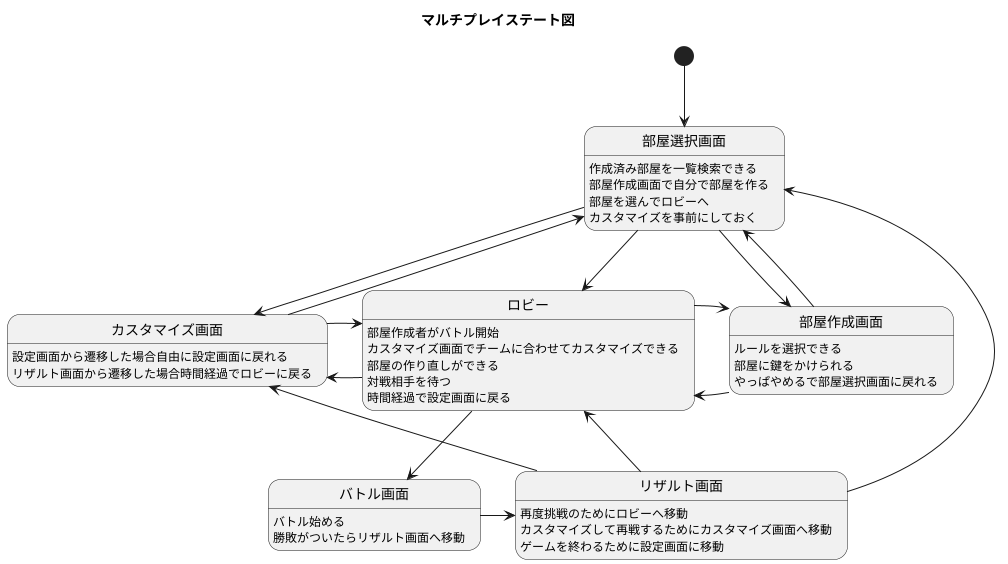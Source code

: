 @startuml

title マルチプレイステート図

[*] -down-> 部屋選択画面

部屋選択画面 -right-> 部屋作成画面
部屋選択画面 -> ロビー
部屋選択画面 -down-> カスタマイズ画面
部屋選択画面 : 作成済み部屋を一覧検索できる
部屋選択画面 : 部屋作成画面で自分で部屋を作る
部屋選択画面 : 部屋を選んでロビーへ
部屋選択画面 : カスタマイズを事前にしておく

部屋作成画面 -> ロビー
部屋作成画面 -left-> 部屋選択画面
部屋作成画面 : ルールを選択できる
部屋作成画面 : 部屋に鍵をかけられる
部屋作成画面 : やっぱやめるで部屋選択画面に戻れる

ロビー -right-> バトル画面
ロビー -> カスタマイズ画面
ロビー -> 部屋作成画面
ロビー : 部屋作成者がバトル開始
ロビー : カスタマイズ画面でチームに合わせてカスタマイズできる
ロビー : 部屋の作り直しができる
ロビー : 対戦相手を待つ
ロビー : 時間経過で設定画面に戻る

カスタマイズ画面 -up-> 部屋選択画面
カスタマイズ画面 -> ロビー
カスタマイズ画面 : 設定画面から遷移した場合自由に設定画面に戻れる
カスタマイズ画面 : リザルト画面から遷移した場合時間経過でロビーに戻る

バトル画面 -right-> リザルト画面
バトル画面 : バトル始める
バトル画面 : 勝敗がついたらリザルト画面へ移動

リザルト画面 -up-> 部屋選択画面
リザルト画面 -down-> ロビー
リザルト画面 -left-> カスタマイズ画面
リザルト画面 : 再度挑戦のためにロビーへ移動
リザルト画面 : カスタマイズして再戦するためにカスタマイズ画面へ移動
リザルト画面 : ゲームを終わるために設定画面に移動

@enduml